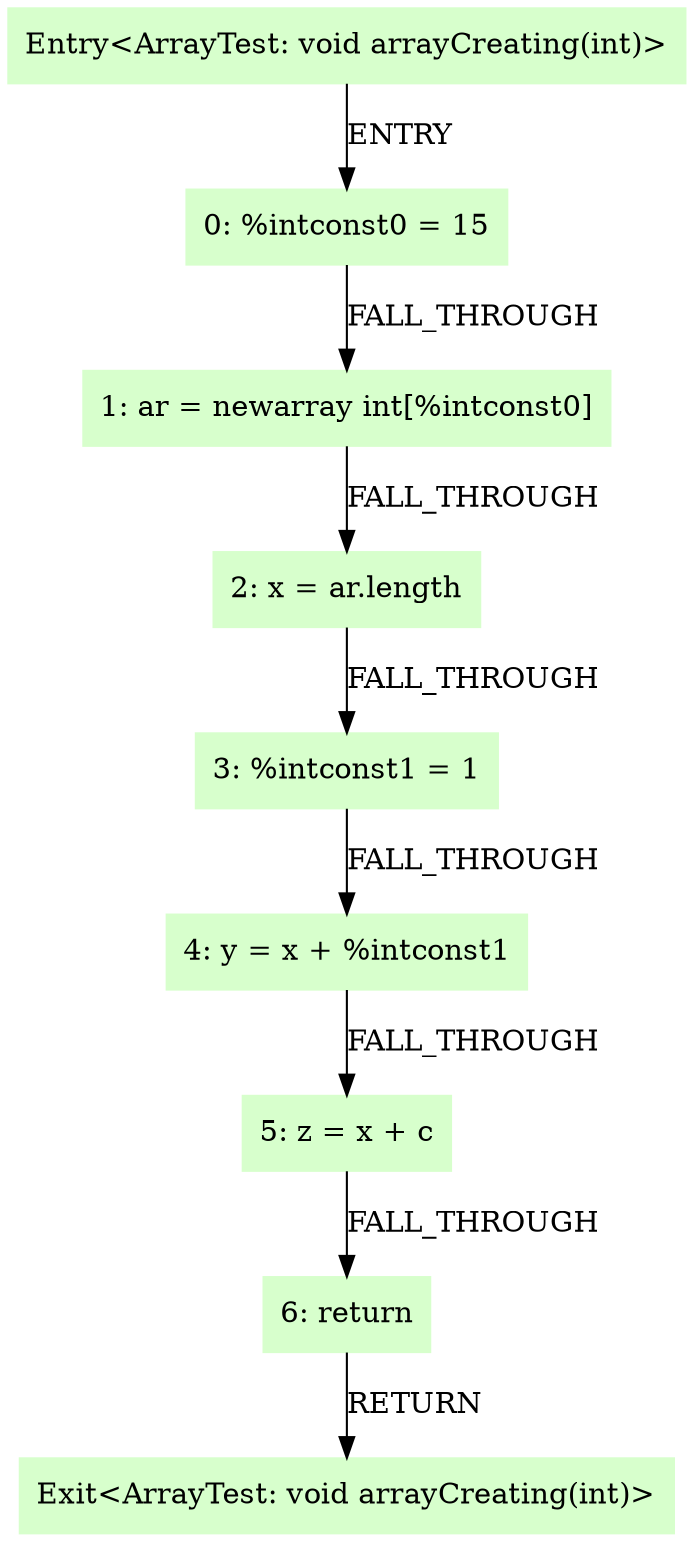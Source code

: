digraph G {
  node [style=filled,color=".3 .2 1.0",shape=box,];
  "0" [label="Entry<ArrayTest: void arrayCreating(int)>",];
  "1" [label="0: %intconst0 = 15",];
  "2" [label="1: ar = newarray int[%intconst0]",];
  "3" [label="2: x = ar.length",];
  "4" [label="3: %intconst1 = 1",];
  "5" [label="4: y = x + %intconst1",];
  "6" [label="5: z = x + c",];
  "7" [label="6: return",];
  "8" [label="Exit<ArrayTest: void arrayCreating(int)>",];
  "0" -> "1" [label="ENTRY",];
  "1" -> "2" [label="FALL_THROUGH",];
  "2" -> "3" [label="FALL_THROUGH",];
  "3" -> "4" [label="FALL_THROUGH",];
  "4" -> "5" [label="FALL_THROUGH",];
  "5" -> "6" [label="FALL_THROUGH",];
  "6" -> "7" [label="FALL_THROUGH",];
  "7" -> "8" [label="RETURN",];
}
